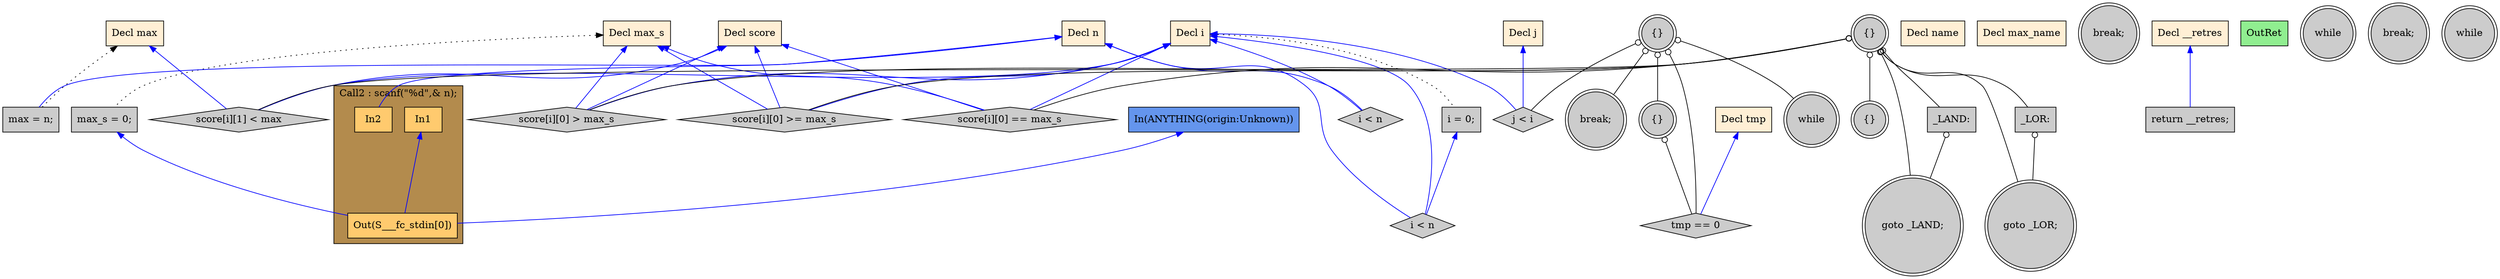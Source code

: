 digraph G {
  rankdir=TB;
  node [style="filled", ];
  32 [label="score[i][0] == max_s", fillcolor="#CCCCCC", shape=diamond, ];
  33 [label="score[i][1] < max", fillcolor="#CCCCCC", shape=diamond, ];
  34 [label="goto _LOR;", fillcolor="#CCCCCC", shape=doublecircle, ];
  2 [label="Decl score", fillcolor="#FFEFD5", shape=box, ];
  35 [label="_LOR:", fillcolor="#CCCCCC", shape=box, ];
  3 [label="Decl max_s", fillcolor="#FFEFD5", shape=box, ];
  36 [label="goto _LAND;", fillcolor="#CCCCCC", shape=doublecircle, ];
  4 [label="Decl max", fillcolor="#FFEFD5", shape=box, ];
  37 [label="_LAND:", fillcolor="#CCCCCC", shape=box, ];
  5 [label="Decl name", fillcolor="#FFEFD5", shape=box, ];
  38 [label="score[i][0] > max_s", fillcolor="#CCCCCC", shape=diamond, ];
  6 [label="Decl max_name", fillcolor="#FFEFD5", shape=box, ];
  39 [label="{}", fillcolor="#CCCCCC", shape=doublecircle, ];
  7 [label="Decl i", fillcolor="#FFEFD5", shape=box, ];
  40 [label="break;", fillcolor="#CCCCCC", shape=doublecircle, ];
  8 [label="Decl n", fillcolor="#FFEFD5", shape=box, ];
  41 [label="return __retres;", fillcolor="#CCCCCC", shape=box, ];
  9 [label="Decl j", fillcolor="#FFEFD5", shape=box, ];
  42 [label="OutRet", fillcolor="#90EE90", shape=box, ];
  10 [label="Decl tmp", fillcolor="#FFEFD5", shape=box, ];
  43 [label="In(ANYTHING(origin:Unknown))", fillcolor="#6495ED", shape=box, ];
  11 [label="Decl __retres", fillcolor="#FFEFD5", shape=box, ];
  12 [label="max_s = 0;", fillcolor="#CCCCCC", shape=box, ];
  14 [label="In1", fillcolor="#FFCA6E", shape=box, ];
  15 [label="In2", fillcolor="#FFCA6E", shape=box, ];
  16 [label="Out(S___fc_stdin[0])", fillcolor="#FFCA6E", shape=box, ];
  17 [label="max = n;", fillcolor="#CCCCCC", shape=box, ];
  18 [label="i = 0;", fillcolor="#CCCCCC", shape=box, ];
  19 [label="while", fillcolor="#CCCCCC", shape=doublecircle, ];
  20 [label="i < n", fillcolor="#CCCCCC", shape=diamond, ];
  21 [label="{}", fillcolor="#CCCCCC", shape=doublecircle, ];
  22 [label="while", fillcolor="#CCCCCC", shape=doublecircle, ];
  23 [label="j < i", fillcolor="#CCCCCC", shape=diamond, ];
  24 [label="break;", fillcolor="#CCCCCC", shape=doublecircle, ];
  25 [label="{}", fillcolor="#CCCCCC", shape=doublecircle, ];
  26 [label="tmp == 0", fillcolor="#CCCCCC", shape=diamond, ];
  27 [label="break;", fillcolor="#CCCCCC", shape=doublecircle, ];
  28 [label="while", fillcolor="#CCCCCC", shape=doublecircle, ];
  29 [label="i < n", fillcolor="#CCCCCC", shape=diamond, ];
  30 [label="{}", fillcolor="#CCCCCC", shape=doublecircle, ];
  31 [label="score[i][0] >= max_s", fillcolor="#CCCCCC", shape=diamond, ];
  
  subgraph cluster_Call2 { label="Call2 : scanf(\"%d\",& n);";
                           fillcolor="#B38B4D"; style="filled"; 16;15;14;
     };
  
  edge [dir=back, ];
  2 -> 32 [color="#0000FF", ];
  3 -> 32 [color="#0000FF", ];
  7 -> 32 [color="#0000FF", ];
  30 -> 32 [color="#000000", arrowtail=odot, ];
  2 -> 33 [color="#0000FF", ];
  4 -> 33 [color="#0000FF", ];
  7 -> 33 [color="#0000FF", ];
  30 -> 33 [color="#000000", arrowtail=odot, ];
  30 -> 34 [color="#000000", arrowtail=odot, ];
  35 -> 34 [color="#000000", arrowtail=odot, ];
  30 -> 35 [color="#000000", arrowtail=odot, ];
  30 -> 36 [color="#000000", arrowtail=odot, ];
  37 -> 36 [color="#000000", arrowtail=odot, ];
  30 -> 37 [color="#000000", arrowtail=odot, ];
  2 -> 38 [color="#0000FF", ];
  3 -> 38 [color="#0000FF", ];
  7 -> 38 [color="#0000FF", ];
  30 -> 38 [color="#000000", arrowtail=odot, ];
  30 -> 39 [color="#000000", arrowtail=odot, ];
  11 -> 41 [color="#0000FF", ];
  3 -> 12 [color="#000000", style="dotted", ];
  8 -> 15 [color="#0000FF", ];
  12 -> 16 [color="#0000FF", ];
  14 -> 16 [color="#0000FF", ];
  43 -> 16 [color="#0000FF", ];
  4 -> 17 [color="#000000", style="dotted", ];
  8 -> 17 [color="#0000FF", ];
  7 -> 18 [color="#000000", style="dotted", ];
  7 -> 20 [color="#0000FF", ];
  8 -> 20 [color="#0000FF", ];
  18 -> 20 [color="#0000FF", ];
  21 -> 22 [color="#000000", arrowtail=odot, ];
  7 -> 23 [color="#0000FF", ];
  9 -> 23 [color="#0000FF", ];
  21 -> 23 [color="#000000", arrowtail=odot, ];
  21 -> 24 [color="#000000", arrowtail=odot, ];
  21 -> 25 [color="#000000", arrowtail=odot, ];
  10 -> 26 [color="#0000FF", ];
  21 -> 26 [color="#000000", arrowtail=odot, ];
  25 -> 26 [color="#000000", arrowtail=odot, ];
  7 -> 29 [color="#0000FF", ];
  8 -> 29 [color="#0000FF", ];
  2 -> 31 [color="#0000FF", ];
  3 -> 31 [color="#0000FF", ];
  7 -> 31 [color="#0000FF", ];
  30 -> 31 [color="#000000", arrowtail=odot, ];
  
  }